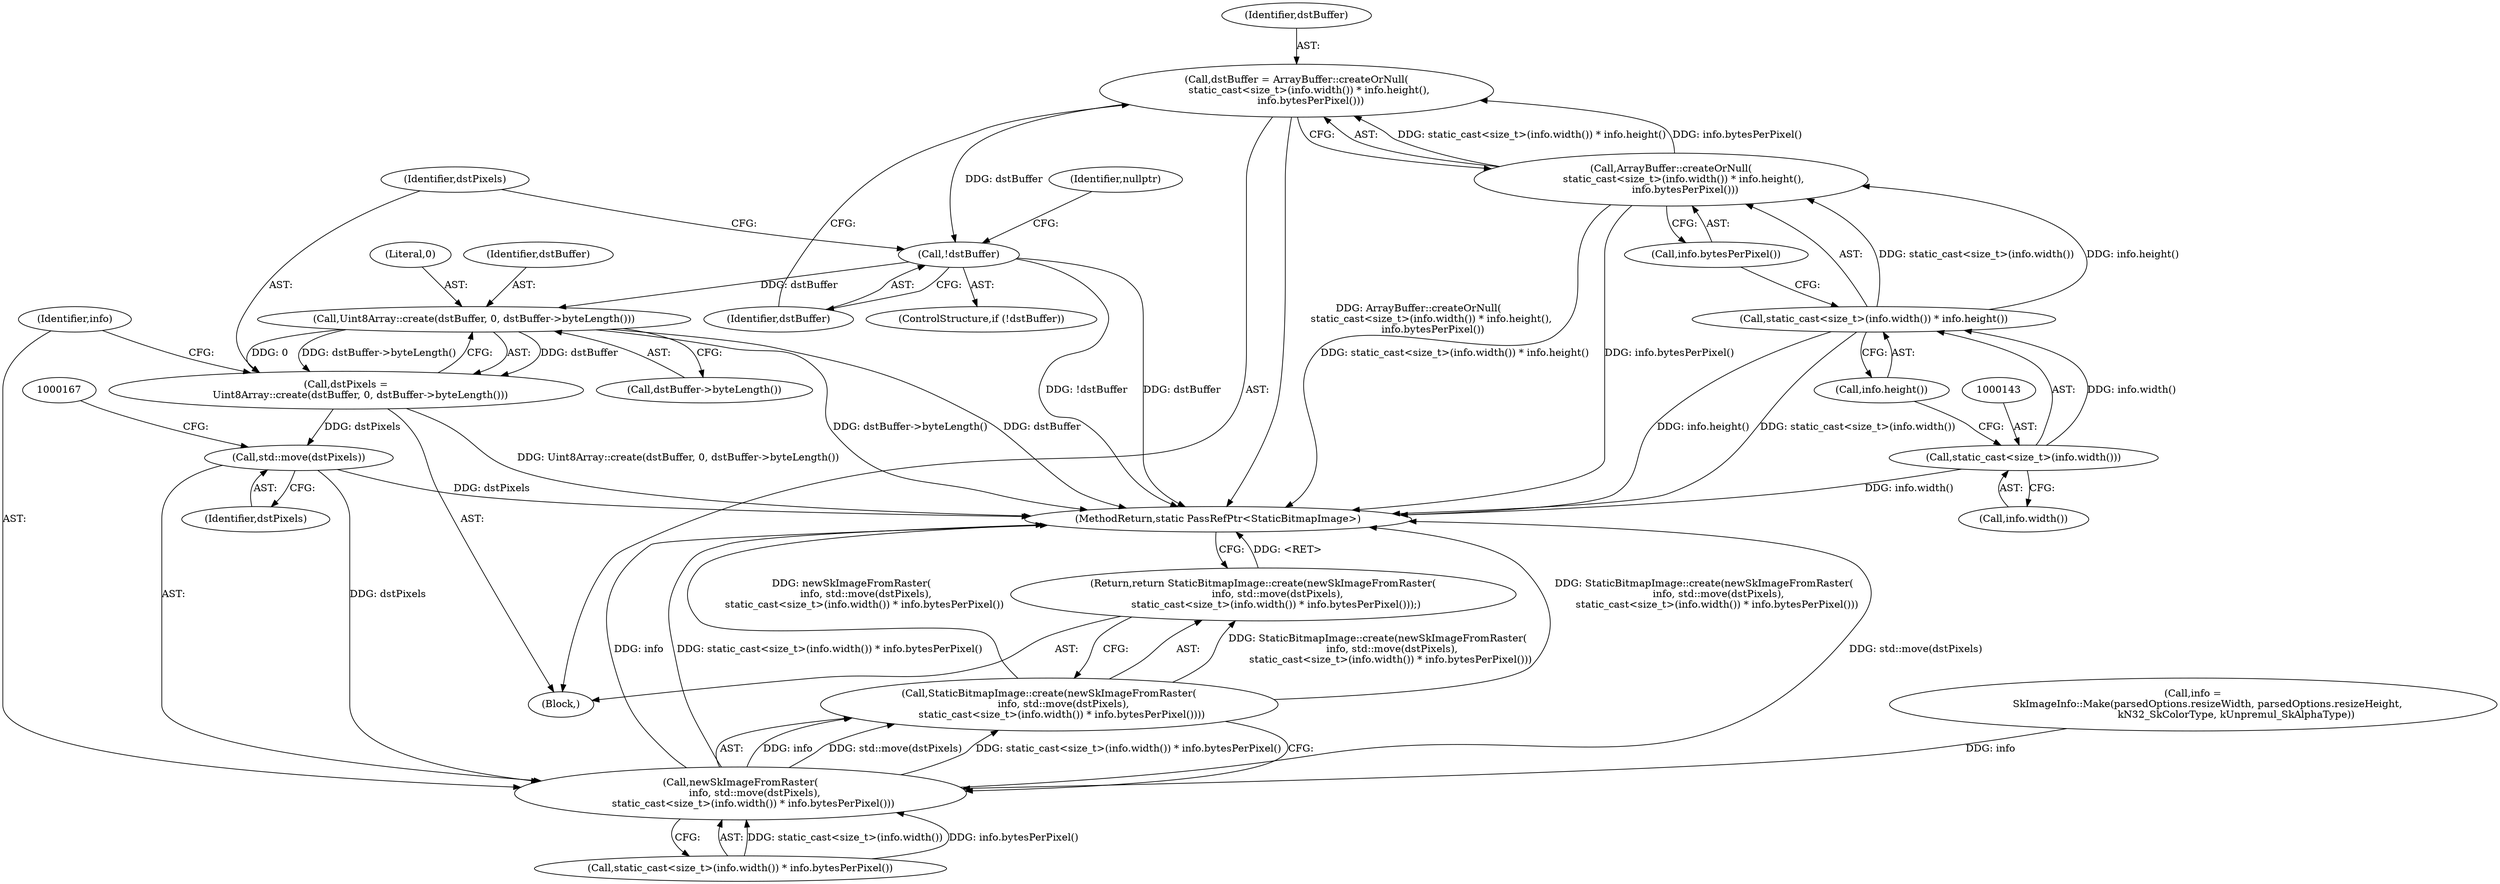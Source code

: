 digraph "0_Chrome_d59a4441697f6253e7dc3f7ae5caad6e5fd2c778_1@API" {
"1000138" [label="(Call,dstBuffer = ArrayBuffer::createOrNull(\n        static_cast<size_t>(info.width()) * info.height(),\n         info.bytesPerPixel()))"];
"1000140" [label="(Call,ArrayBuffer::createOrNull(\n        static_cast<size_t>(info.width()) * info.height(),\n         info.bytesPerPixel()))"];
"1000141" [label="(Call,static_cast<size_t>(info.width()) * info.height())"];
"1000142" [label="(Call,static_cast<size_t>(info.width()))"];
"1000148" [label="(Call,!dstBuffer)"];
"1000155" [label="(Call,Uint8Array::create(dstBuffer, 0, dstBuffer->byteLength()))"];
"1000153" [label="(Call,dstPixels =\n         Uint8Array::create(dstBuffer, 0, dstBuffer->byteLength()))"];
"1000163" [label="(Call,std::move(dstPixels))"];
"1000161" [label="(Call,newSkImageFromRaster(\n         info, std::move(dstPixels),\n        static_cast<size_t>(info.width()) * info.bytesPerPixel()))"];
"1000160" [label="(Call,StaticBitmapImage::create(newSkImageFromRaster(\n         info, std::move(dstPixels),\n        static_cast<size_t>(info.width()) * info.bytesPerPixel())))"];
"1000159" [label="(Return,return StaticBitmapImage::create(newSkImageFromRaster(\n         info, std::move(dstPixels),\n        static_cast<size_t>(info.width()) * info.bytesPerPixel()));)"];
"1000159" [label="(Return,return StaticBitmapImage::create(newSkImageFromRaster(\n         info, std::move(dstPixels),\n        static_cast<size_t>(info.width()) * info.bytesPerPixel()));)"];
"1000158" [label="(Call,dstBuffer->byteLength())"];
"1000162" [label="(Identifier,info)"];
"1000142" [label="(Call,static_cast<size_t>(info.width()))"];
"1000153" [label="(Call,dstPixels =\n         Uint8Array::create(dstBuffer, 0, dstBuffer->byteLength()))"];
"1000163" [label="(Call,std::move(dstPixels))"];
"1000151" [label="(Identifier,nullptr)"];
"1000147" [label="(ControlStructure,if (!dstBuffer))"];
"1000124" [label="(Block,)"];
"1000126" [label="(Call,info =\n         SkImageInfo::Make(parsedOptions.resizeWidth, parsedOptions.resizeHeight,\n                           kN32_SkColorType, kUnpremul_SkAlphaType))"];
"1000160" [label="(Call,StaticBitmapImage::create(newSkImageFromRaster(\n         info, std::move(dstPixels),\n        static_cast<size_t>(info.width()) * info.bytesPerPixel())))"];
"1000164" [label="(Identifier,dstPixels)"];
"1000154" [label="(Identifier,dstPixels)"];
"1000161" [label="(Call,newSkImageFromRaster(\n         info, std::move(dstPixels),\n        static_cast<size_t>(info.width()) * info.bytesPerPixel()))"];
"1000141" [label="(Call,static_cast<size_t>(info.width()) * info.height())"];
"1000155" [label="(Call,Uint8Array::create(dstBuffer, 0, dstBuffer->byteLength()))"];
"1000388" [label="(MethodReturn,static PassRefPtr<StaticBitmapImage>)"];
"1000157" [label="(Literal,0)"];
"1000139" [label="(Identifier,dstBuffer)"];
"1000140" [label="(Call,ArrayBuffer::createOrNull(\n        static_cast<size_t>(info.width()) * info.height(),\n         info.bytesPerPixel()))"];
"1000149" [label="(Identifier,dstBuffer)"];
"1000145" [label="(Call,info.height())"];
"1000156" [label="(Identifier,dstBuffer)"];
"1000165" [label="(Call,static_cast<size_t>(info.width()) * info.bytesPerPixel())"];
"1000144" [label="(Call,info.width())"];
"1000146" [label="(Call,info.bytesPerPixel())"];
"1000148" [label="(Call,!dstBuffer)"];
"1000138" [label="(Call,dstBuffer = ArrayBuffer::createOrNull(\n        static_cast<size_t>(info.width()) * info.height(),\n         info.bytesPerPixel()))"];
"1000138" -> "1000124"  [label="AST: "];
"1000138" -> "1000140"  [label="CFG: "];
"1000139" -> "1000138"  [label="AST: "];
"1000140" -> "1000138"  [label="AST: "];
"1000149" -> "1000138"  [label="CFG: "];
"1000138" -> "1000388"  [label="DDG: ArrayBuffer::createOrNull(\n        static_cast<size_t>(info.width()) * info.height(),\n         info.bytesPerPixel())"];
"1000140" -> "1000138"  [label="DDG: static_cast<size_t>(info.width()) * info.height()"];
"1000140" -> "1000138"  [label="DDG: info.bytesPerPixel()"];
"1000138" -> "1000148"  [label="DDG: dstBuffer"];
"1000140" -> "1000146"  [label="CFG: "];
"1000141" -> "1000140"  [label="AST: "];
"1000146" -> "1000140"  [label="AST: "];
"1000140" -> "1000388"  [label="DDG: static_cast<size_t>(info.width()) * info.height()"];
"1000140" -> "1000388"  [label="DDG: info.bytesPerPixel()"];
"1000141" -> "1000140"  [label="DDG: static_cast<size_t>(info.width())"];
"1000141" -> "1000140"  [label="DDG: info.height()"];
"1000141" -> "1000145"  [label="CFG: "];
"1000142" -> "1000141"  [label="AST: "];
"1000145" -> "1000141"  [label="AST: "];
"1000146" -> "1000141"  [label="CFG: "];
"1000141" -> "1000388"  [label="DDG: static_cast<size_t>(info.width())"];
"1000141" -> "1000388"  [label="DDG: info.height()"];
"1000142" -> "1000141"  [label="DDG: info.width()"];
"1000142" -> "1000144"  [label="CFG: "];
"1000143" -> "1000142"  [label="AST: "];
"1000144" -> "1000142"  [label="AST: "];
"1000145" -> "1000142"  [label="CFG: "];
"1000142" -> "1000388"  [label="DDG: info.width()"];
"1000148" -> "1000147"  [label="AST: "];
"1000148" -> "1000149"  [label="CFG: "];
"1000149" -> "1000148"  [label="AST: "];
"1000151" -> "1000148"  [label="CFG: "];
"1000154" -> "1000148"  [label="CFG: "];
"1000148" -> "1000388"  [label="DDG: dstBuffer"];
"1000148" -> "1000388"  [label="DDG: !dstBuffer"];
"1000148" -> "1000155"  [label="DDG: dstBuffer"];
"1000155" -> "1000153"  [label="AST: "];
"1000155" -> "1000158"  [label="CFG: "];
"1000156" -> "1000155"  [label="AST: "];
"1000157" -> "1000155"  [label="AST: "];
"1000158" -> "1000155"  [label="AST: "];
"1000153" -> "1000155"  [label="CFG: "];
"1000155" -> "1000388"  [label="DDG: dstBuffer->byteLength()"];
"1000155" -> "1000388"  [label="DDG: dstBuffer"];
"1000155" -> "1000153"  [label="DDG: dstBuffer"];
"1000155" -> "1000153"  [label="DDG: 0"];
"1000155" -> "1000153"  [label="DDG: dstBuffer->byteLength()"];
"1000153" -> "1000124"  [label="AST: "];
"1000154" -> "1000153"  [label="AST: "];
"1000162" -> "1000153"  [label="CFG: "];
"1000153" -> "1000388"  [label="DDG: Uint8Array::create(dstBuffer, 0, dstBuffer->byteLength())"];
"1000153" -> "1000163"  [label="DDG: dstPixels"];
"1000163" -> "1000161"  [label="AST: "];
"1000163" -> "1000164"  [label="CFG: "];
"1000164" -> "1000163"  [label="AST: "];
"1000167" -> "1000163"  [label="CFG: "];
"1000163" -> "1000388"  [label="DDG: dstPixels"];
"1000163" -> "1000161"  [label="DDG: dstPixels"];
"1000161" -> "1000160"  [label="AST: "];
"1000161" -> "1000165"  [label="CFG: "];
"1000162" -> "1000161"  [label="AST: "];
"1000165" -> "1000161"  [label="AST: "];
"1000160" -> "1000161"  [label="CFG: "];
"1000161" -> "1000388"  [label="DDG: std::move(dstPixels)"];
"1000161" -> "1000388"  [label="DDG: info"];
"1000161" -> "1000388"  [label="DDG: static_cast<size_t>(info.width()) * info.bytesPerPixel()"];
"1000161" -> "1000160"  [label="DDG: info"];
"1000161" -> "1000160"  [label="DDG: std::move(dstPixels)"];
"1000161" -> "1000160"  [label="DDG: static_cast<size_t>(info.width()) * info.bytesPerPixel()"];
"1000126" -> "1000161"  [label="DDG: info"];
"1000165" -> "1000161"  [label="DDG: static_cast<size_t>(info.width())"];
"1000165" -> "1000161"  [label="DDG: info.bytesPerPixel()"];
"1000160" -> "1000159"  [label="AST: "];
"1000159" -> "1000160"  [label="CFG: "];
"1000160" -> "1000388"  [label="DDG: StaticBitmapImage::create(newSkImageFromRaster(\n         info, std::move(dstPixels),\n        static_cast<size_t>(info.width()) * info.bytesPerPixel()))"];
"1000160" -> "1000388"  [label="DDG: newSkImageFromRaster(\n         info, std::move(dstPixels),\n        static_cast<size_t>(info.width()) * info.bytesPerPixel())"];
"1000160" -> "1000159"  [label="DDG: StaticBitmapImage::create(newSkImageFromRaster(\n         info, std::move(dstPixels),\n        static_cast<size_t>(info.width()) * info.bytesPerPixel()))"];
"1000159" -> "1000124"  [label="AST: "];
"1000388" -> "1000159"  [label="CFG: "];
"1000159" -> "1000388"  [label="DDG: <RET>"];
}
